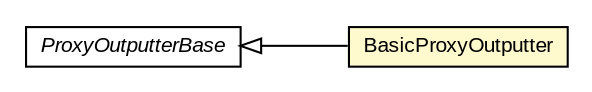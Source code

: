 #!/usr/local/bin/dot
#
# Class diagram 
# Generated by UMLGraph version R5_6-24-gf6e263 (http://www.umlgraph.org/)
#

digraph G {
	edge [fontname="arial",fontsize=10,labelfontname="arial",labelfontsize=10];
	node [fontname="arial",fontsize=10,shape=plaintext];
	nodesep=0.25;
	ranksep=0.5;
	rankdir=LR;
	// com.gwtplatform.mvp.rebind.ProxyOutputterBase
	c144382 [label=<<table title="com.gwtplatform.mvp.rebind.ProxyOutputterBase" border="0" cellborder="1" cellspacing="0" cellpadding="2" port="p" href="./ProxyOutputterBase.html">
		<tr><td><table border="0" cellspacing="0" cellpadding="1">
<tr><td align="center" balign="center"><font face="arial italic"> ProxyOutputterBase </font></td></tr>
		</table></td></tr>
		</table>>, URL="./ProxyOutputterBase.html", fontname="arial", fontcolor="black", fontsize=10.0];
	// com.gwtplatform.mvp.rebind.BasicProxyOutputter
	c144396 [label=<<table title="com.gwtplatform.mvp.rebind.BasicProxyOutputter" border="0" cellborder="1" cellspacing="0" cellpadding="2" port="p" bgcolor="lemonChiffon" href="./BasicProxyOutputter.html">
		<tr><td><table border="0" cellspacing="0" cellpadding="1">
<tr><td align="center" balign="center"> BasicProxyOutputter </td></tr>
		</table></td></tr>
		</table>>, URL="./BasicProxyOutputter.html", fontname="arial", fontcolor="black", fontsize=10.0];
	//com.gwtplatform.mvp.rebind.BasicProxyOutputter extends com.gwtplatform.mvp.rebind.ProxyOutputterBase
	c144382:p -> c144396:p [dir=back,arrowtail=empty];
}

